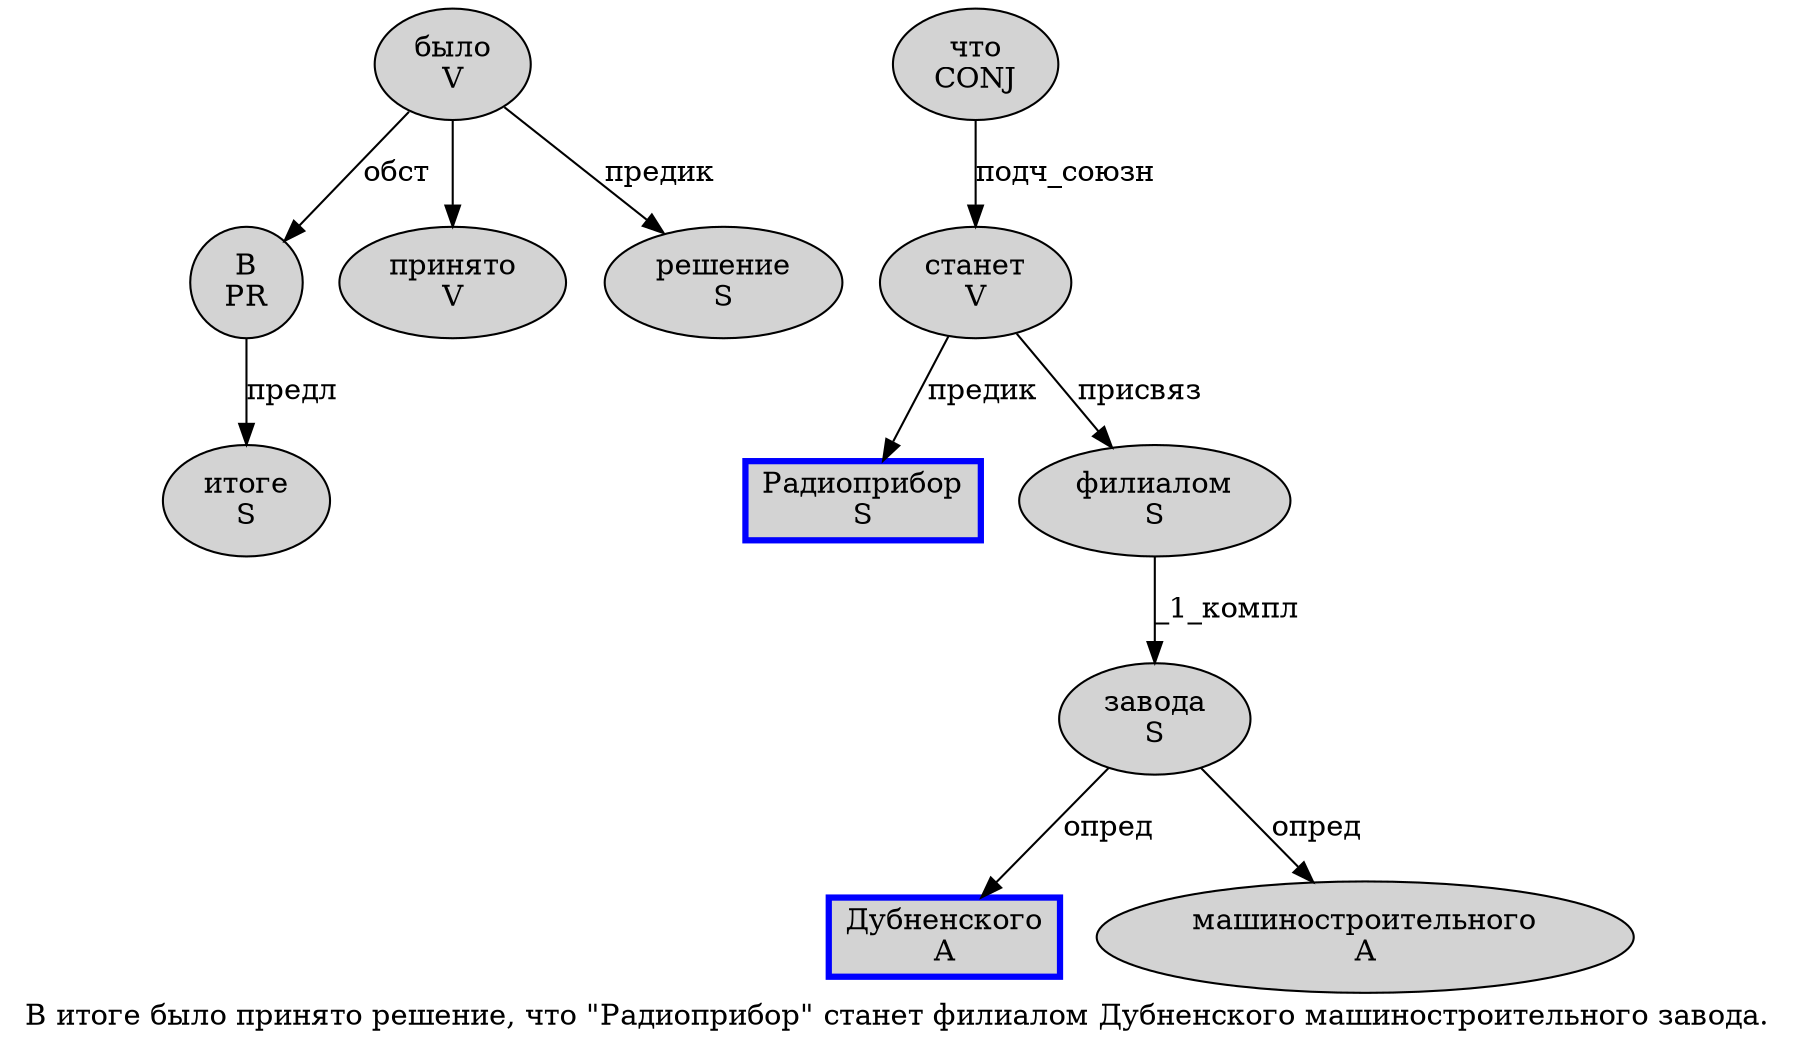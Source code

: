 digraph SENTENCE_723 {
	graph [label="В итоге было принято решение, что \"Радиоприбор\" станет филиалом Дубненского машиностроительного завода."]
	node [style=filled]
		0 [label="В
PR" color="" fillcolor=lightgray penwidth=1 shape=ellipse]
		1 [label="итоге
S" color="" fillcolor=lightgray penwidth=1 shape=ellipse]
		2 [label="было
V" color="" fillcolor=lightgray penwidth=1 shape=ellipse]
		3 [label="принято
V" color="" fillcolor=lightgray penwidth=1 shape=ellipse]
		4 [label="решение
S" color="" fillcolor=lightgray penwidth=1 shape=ellipse]
		6 [label="что
CONJ" color="" fillcolor=lightgray penwidth=1 shape=ellipse]
		8 [label="Радиоприбор
S" color=blue fillcolor=lightgray penwidth=3 shape=box]
		10 [label="станет
V" color="" fillcolor=lightgray penwidth=1 shape=ellipse]
		11 [label="филиалом
S" color="" fillcolor=lightgray penwidth=1 shape=ellipse]
		12 [label="Дубненского
A" color=blue fillcolor=lightgray penwidth=3 shape=box]
		13 [label="машиностроительного
A" color="" fillcolor=lightgray penwidth=1 shape=ellipse]
		14 [label="завода
S" color="" fillcolor=lightgray penwidth=1 shape=ellipse]
			10 -> 8 [label="предик"]
			10 -> 11 [label="присвяз"]
			6 -> 10 [label="подч_союзн"]
			2 -> 0 [label="обст"]
			2 -> 3
			2 -> 4 [label="предик"]
			0 -> 1 [label="предл"]
			14 -> 12 [label="опред"]
			14 -> 13 [label="опред"]
			11 -> 14 [label="_1_компл"]
}